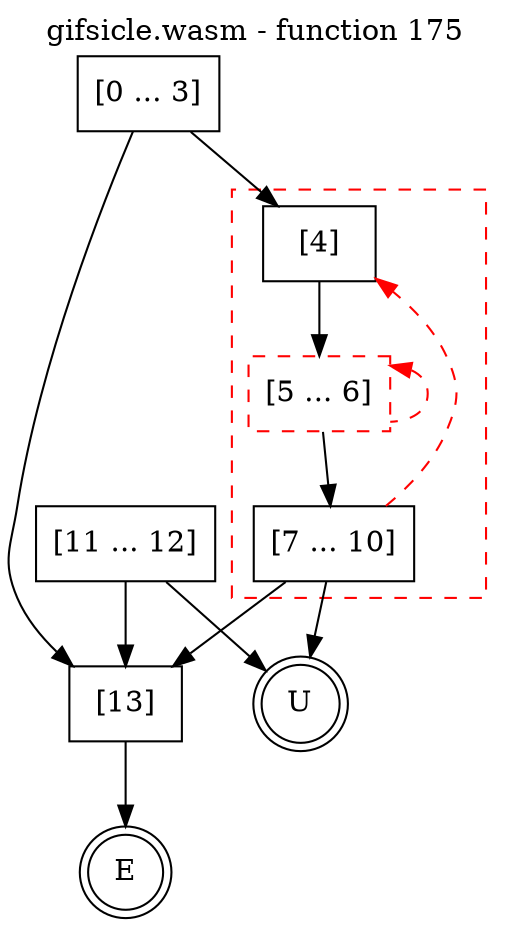digraph finite_state_machine {
    label = "gifsicle.wasm - function 175"
    labelloc =  t
    labelfontsize = 16
    labelfontcolor = black
    labelfontname = "Helvetica"
    node [shape = doublecircle]; E U ;
    node [shape = box];
    node [shape=box, color=black, style=solid] 0[label="[0 ... 3]"]
    subgraph cluster_4{
    label = "";
    style = dashed color = red;
    node [shape=box, color=black, style=solid] 4[label="[4]"]
    node [shape=box, color=red, style=dashed] 5[label="[5 ... 6]"]
    node [shape=box, color=black, style=solid] 7[label="[7 ... 10]"]
    }
    node [shape=box, color=black, style=solid] 11[label="[11 ... 12]"]
    node [shape=box, color=black, style=solid] 13[label="[13]"]
    node [shape=box, color=black, style=solid] U[label="U"]
    0 -> 4;
    0 -> 13;
    4 -> 5;
    5 -> 7;
    5 -> 5[style="dashed" color="red" dir=back];
    7 -> 4[style="dashed" color="red"];
    7 -> 13;
    7 -> U;
    11 -> 13;
    11 -> U;
    13 -> E;
}
